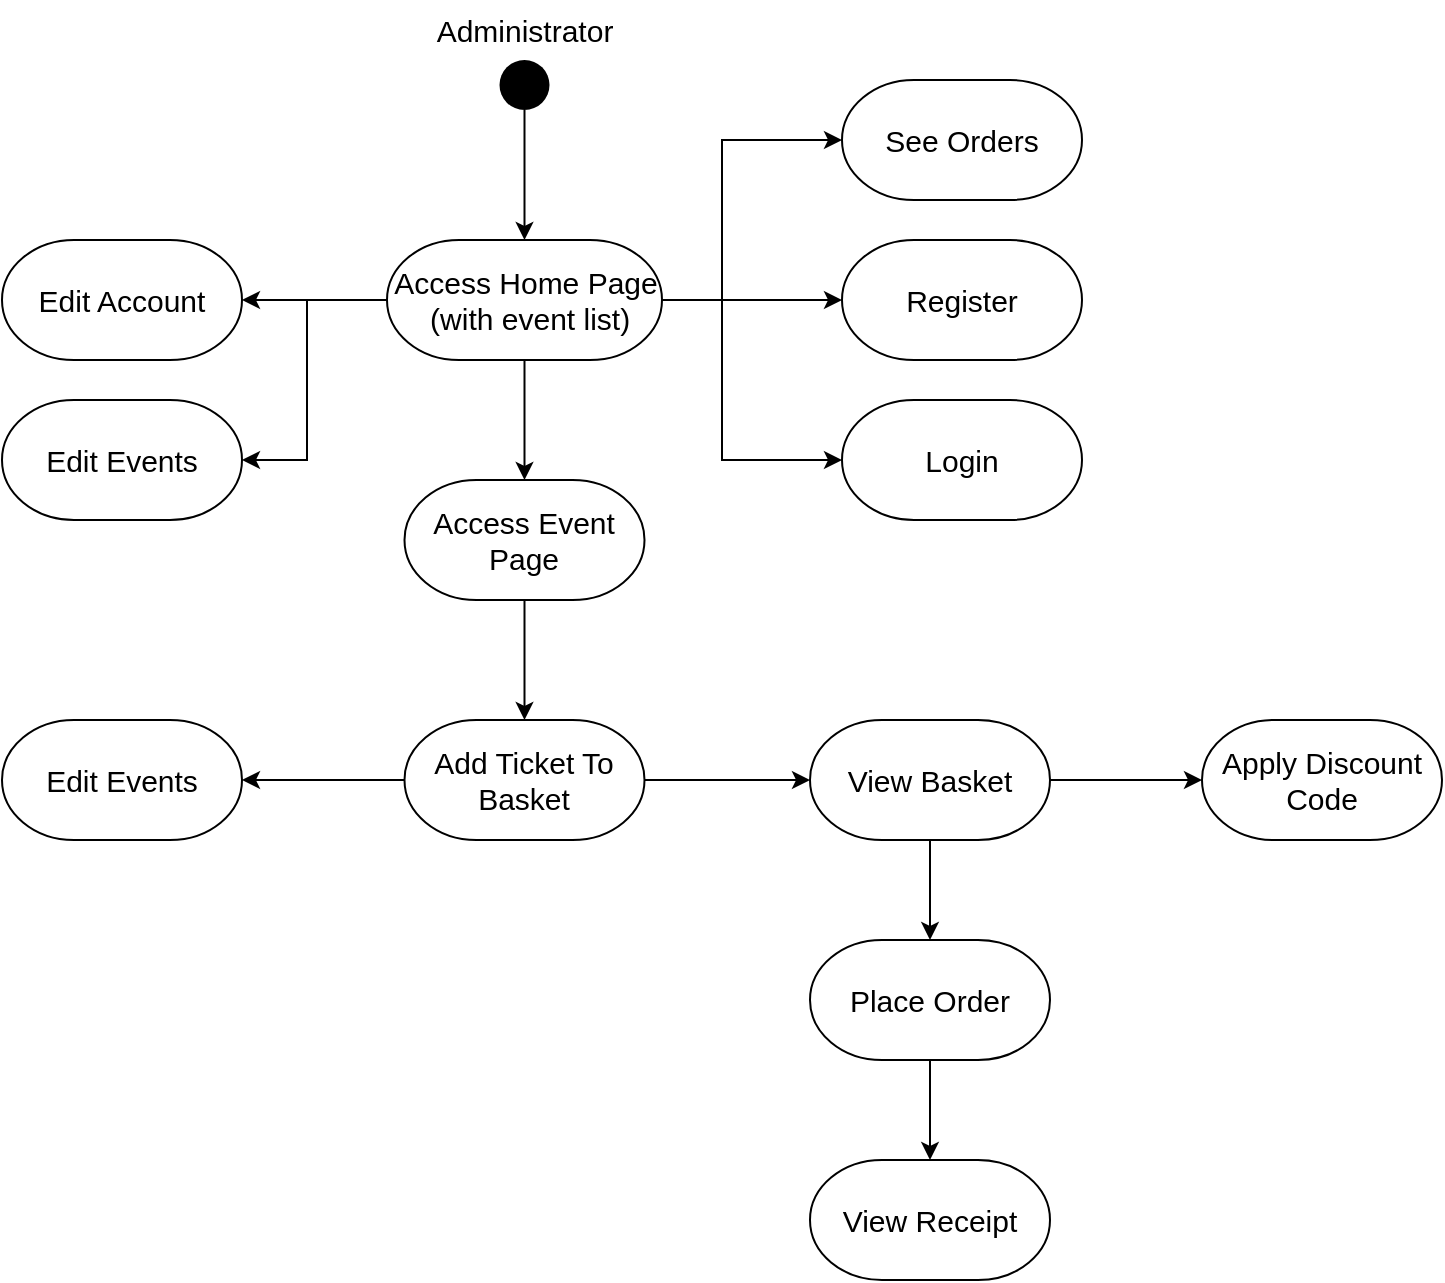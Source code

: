 <mxfile version="22.1.7" type="device">
  <diagram id="C5RBs43oDa-KdzZeNtuy" name="Page-1">
    <mxGraphModel dx="2348" dy="838" grid="1" gridSize="10" guides="1" tooltips="1" connect="1" arrows="1" fold="1" page="1" pageScale="1" pageWidth="827" pageHeight="1169" math="0" shadow="0">
      <root>
        <mxCell id="WIyWlLk6GJQsqaUBKTNV-0" />
        <mxCell id="WIyWlLk6GJQsqaUBKTNV-1" parent="WIyWlLk6GJQsqaUBKTNV-0" />
        <mxCell id="4jiMCeP8UoX9Q4YugJub-33" value="&lt;font style=&quot;font-size: 15px;&quot;&gt;Access Home Page&lt;br&gt;&amp;nbsp;(with event list)&lt;/font&gt;" style="rounded=1;whiteSpace=wrap;html=1;arcSize=60;imageHeight=24;" vertex="1" parent="WIyWlLk6GJQsqaUBKTNV-1">
          <mxGeometry x="142.5" y="140" width="137.5" height="60" as="geometry" />
        </mxCell>
        <mxCell id="4jiMCeP8UoX9Q4YugJub-37" value="" style="shape=ellipse;fillColor=#000000;strokeColor=none;html=1;sketch=0;" vertex="1" parent="WIyWlLk6GJQsqaUBKTNV-1">
          <mxGeometry x="198.75" y="50" width="25" height="25" as="geometry" />
        </mxCell>
        <mxCell id="4jiMCeP8UoX9Q4YugJub-39" value="" style="endArrow=classic;html=1;rounded=0;" edge="1" parent="WIyWlLk6GJQsqaUBKTNV-1" source="4jiMCeP8UoX9Q4YugJub-37" target="4jiMCeP8UoX9Q4YugJub-33">
          <mxGeometry width="50" height="50" relative="1" as="geometry">
            <mxPoint x="390" y="240" as="sourcePoint" />
            <mxPoint x="440" y="190" as="targetPoint" />
          </mxGeometry>
        </mxCell>
        <mxCell id="4jiMCeP8UoX9Q4YugJub-40" value="&lt;span style=&quot;font-size: 15px;&quot;&gt;Access Event Page&lt;/span&gt;" style="rounded=1;whiteSpace=wrap;html=1;arcSize=60;imageHeight=24;" vertex="1" parent="WIyWlLk6GJQsqaUBKTNV-1">
          <mxGeometry x="151.25" y="260" width="120" height="60" as="geometry" />
        </mxCell>
        <mxCell id="4jiMCeP8UoX9Q4YugJub-41" value="" style="endArrow=classic;html=1;rounded=0;" edge="1" parent="WIyWlLk6GJQsqaUBKTNV-1" source="4jiMCeP8UoX9Q4YugJub-33" target="4jiMCeP8UoX9Q4YugJub-40">
          <mxGeometry width="50" height="50" relative="1" as="geometry">
            <mxPoint x="330" y="257.5" as="sourcePoint" />
            <mxPoint x="330" y="322.5" as="targetPoint" />
          </mxGeometry>
        </mxCell>
        <mxCell id="4jiMCeP8UoX9Q4YugJub-42" value="&lt;span style=&quot;font-size: 15px;&quot;&gt;Login&lt;/span&gt;" style="rounded=1;whiteSpace=wrap;html=1;arcSize=60;imageHeight=24;" vertex="1" parent="WIyWlLk6GJQsqaUBKTNV-1">
          <mxGeometry x="370" y="220" width="120" height="60" as="geometry" />
        </mxCell>
        <mxCell id="4jiMCeP8UoX9Q4YugJub-43" value="&lt;span style=&quot;font-size: 15px;&quot;&gt;Register&lt;/span&gt;" style="rounded=1;whiteSpace=wrap;html=1;arcSize=60;imageHeight=24;" vertex="1" parent="WIyWlLk6GJQsqaUBKTNV-1">
          <mxGeometry x="370" y="140" width="120" height="60" as="geometry" />
        </mxCell>
        <mxCell id="4jiMCeP8UoX9Q4YugJub-44" value="" style="endArrow=classic;html=1;rounded=0;" edge="1" parent="WIyWlLk6GJQsqaUBKTNV-1" target="4jiMCeP8UoX9Q4YugJub-64">
          <mxGeometry width="50" height="50" relative="1" as="geometry">
            <mxPoint x="142.5" y="170" as="sourcePoint" />
            <mxPoint x="52.5" y="250" as="targetPoint" />
            <Array as="points">
              <mxPoint x="102.5" y="170" />
              <mxPoint x="102.5" y="240" />
              <mxPoint x="102.5" y="250" />
            </Array>
          </mxGeometry>
        </mxCell>
        <mxCell id="4jiMCeP8UoX9Q4YugJub-45" value="" style="endArrow=classic;html=1;rounded=0;" edge="1" parent="WIyWlLk6GJQsqaUBKTNV-1" source="4jiMCeP8UoX9Q4YugJub-33" target="4jiMCeP8UoX9Q4YugJub-43">
          <mxGeometry width="50" height="50" relative="1" as="geometry">
            <mxPoint x="310" y="290" as="sourcePoint" />
            <mxPoint x="390" y="301" as="targetPoint" />
          </mxGeometry>
        </mxCell>
        <mxCell id="4jiMCeP8UoX9Q4YugJub-47" value="" style="endArrow=classic;html=1;rounded=0;" edge="1" parent="WIyWlLk6GJQsqaUBKTNV-1" source="4jiMCeP8UoX9Q4YugJub-40" target="4jiMCeP8UoX9Q4YugJub-48">
          <mxGeometry width="50" height="50" relative="1" as="geometry">
            <mxPoint x="354" y="340" as="sourcePoint" />
            <mxPoint x="354" y="400" as="targetPoint" />
          </mxGeometry>
        </mxCell>
        <mxCell id="4jiMCeP8UoX9Q4YugJub-48" value="&lt;span style=&quot;font-size: 15px;&quot;&gt;Add Ticket To Basket&lt;/span&gt;" style="rounded=1;whiteSpace=wrap;html=1;arcSize=60;imageHeight=24;" vertex="1" parent="WIyWlLk6GJQsqaUBKTNV-1">
          <mxGeometry x="151.25" y="380" width="120" height="60" as="geometry" />
        </mxCell>
        <mxCell id="4jiMCeP8UoX9Q4YugJub-49" value="&lt;span style=&quot;font-size: 15px;&quot;&gt;View Basket&lt;/span&gt;" style="rounded=1;whiteSpace=wrap;html=1;arcSize=60;imageHeight=24;" vertex="1" parent="WIyWlLk6GJQsqaUBKTNV-1">
          <mxGeometry x="354" y="380" width="120" height="60" as="geometry" />
        </mxCell>
        <mxCell id="4jiMCeP8UoX9Q4YugJub-50" value="" style="endArrow=classic;html=1;rounded=0;" edge="1" parent="WIyWlLk6GJQsqaUBKTNV-1" source="4jiMCeP8UoX9Q4YugJub-48" target="4jiMCeP8UoX9Q4YugJub-49">
          <mxGeometry width="50" height="50" relative="1" as="geometry">
            <mxPoint x="350" y="350" as="sourcePoint" />
            <mxPoint x="350" y="390" as="targetPoint" />
          </mxGeometry>
        </mxCell>
        <mxCell id="4jiMCeP8UoX9Q4YugJub-51" value="" style="endArrow=classic;html=1;rounded=0;" edge="1" parent="WIyWlLk6GJQsqaUBKTNV-1" source="4jiMCeP8UoX9Q4YugJub-49" target="4jiMCeP8UoX9Q4YugJub-52">
          <mxGeometry width="50" height="50" relative="1" as="geometry">
            <mxPoint x="230" y="500" as="sourcePoint" />
            <mxPoint x="313" y="500" as="targetPoint" />
          </mxGeometry>
        </mxCell>
        <mxCell id="4jiMCeP8UoX9Q4YugJub-52" value="&lt;span style=&quot;font-size: 15px;&quot;&gt;Place Order&lt;/span&gt;" style="rounded=1;whiteSpace=wrap;html=1;arcSize=60;imageHeight=24;" vertex="1" parent="WIyWlLk6GJQsqaUBKTNV-1">
          <mxGeometry x="354" y="490" width="120" height="60" as="geometry" />
        </mxCell>
        <mxCell id="4jiMCeP8UoX9Q4YugJub-54" value="" style="endArrow=classic;html=1;rounded=0;" edge="1" parent="WIyWlLk6GJQsqaUBKTNV-1" source="4jiMCeP8UoX9Q4YugJub-52" target="4jiMCeP8UoX9Q4YugJub-55">
          <mxGeometry width="50" height="50" relative="1" as="geometry">
            <mxPoint x="400" y="570" as="sourcePoint" />
            <mxPoint x="430" y="610" as="targetPoint" />
          </mxGeometry>
        </mxCell>
        <mxCell id="4jiMCeP8UoX9Q4YugJub-55" value="&lt;span style=&quot;font-size: 15px;&quot;&gt;View Receipt&lt;/span&gt;" style="rounded=1;whiteSpace=wrap;html=1;arcSize=60;imageHeight=24;" vertex="1" parent="WIyWlLk6GJQsqaUBKTNV-1">
          <mxGeometry x="354" y="600" width="120" height="60" as="geometry" />
        </mxCell>
        <mxCell id="4jiMCeP8UoX9Q4YugJub-56" value="" style="endArrow=classic;html=1;rounded=0;" edge="1" parent="WIyWlLk6GJQsqaUBKTNV-1" source="4jiMCeP8UoX9Q4YugJub-33" target="4jiMCeP8UoX9Q4YugJub-57">
          <mxGeometry width="50" height="50" relative="1" as="geometry">
            <mxPoint x="-10" y="210" as="sourcePoint" />
            <mxPoint x="70" y="233" as="targetPoint" />
          </mxGeometry>
        </mxCell>
        <mxCell id="4jiMCeP8UoX9Q4YugJub-57" value="&lt;span style=&quot;font-size: 15px;&quot;&gt;Edit Account&lt;/span&gt;" style="rounded=1;whiteSpace=wrap;html=1;arcSize=60;imageHeight=24;" vertex="1" parent="WIyWlLk6GJQsqaUBKTNV-1">
          <mxGeometry x="-50" y="140" width="120" height="60" as="geometry" />
        </mxCell>
        <mxCell id="4jiMCeP8UoX9Q4YugJub-59" value="&lt;font style=&quot;font-size: 15px;&quot;&gt;Administrator&lt;/font&gt;" style="text;html=1;align=center;verticalAlign=middle;resizable=0;points=[];autosize=1;strokeColor=none;fillColor=none;" vertex="1" parent="WIyWlLk6GJQsqaUBKTNV-1">
          <mxGeometry x="156.25" y="20" width="110" height="30" as="geometry" />
        </mxCell>
        <mxCell id="4jiMCeP8UoX9Q4YugJub-60" value="&lt;span style=&quot;font-size: 15px;&quot;&gt;Apply Discount Code&lt;/span&gt;" style="rounded=1;whiteSpace=wrap;html=1;arcSize=60;imageHeight=24;" vertex="1" parent="WIyWlLk6GJQsqaUBKTNV-1">
          <mxGeometry x="550" y="380" width="120" height="60" as="geometry" />
        </mxCell>
        <mxCell id="4jiMCeP8UoX9Q4YugJub-63" value="" style="endArrow=classic;html=1;rounded=0;" edge="1" parent="WIyWlLk6GJQsqaUBKTNV-1" source="4jiMCeP8UoX9Q4YugJub-49" target="4jiMCeP8UoX9Q4YugJub-60">
          <mxGeometry width="50" height="50" relative="1" as="geometry">
            <mxPoint x="490" y="350" as="sourcePoint" />
            <mxPoint x="573" y="350" as="targetPoint" />
          </mxGeometry>
        </mxCell>
        <mxCell id="4jiMCeP8UoX9Q4YugJub-64" value="&lt;span style=&quot;font-size: 15px;&quot;&gt;Edit Events&lt;/span&gt;" style="rounded=1;whiteSpace=wrap;html=1;arcSize=60;imageHeight=24;" vertex="1" parent="WIyWlLk6GJQsqaUBKTNV-1">
          <mxGeometry x="-50" y="220" width="120" height="60" as="geometry" />
        </mxCell>
        <mxCell id="4jiMCeP8UoX9Q4YugJub-67" value="" style="endArrow=classic;html=1;rounded=0;" edge="1" parent="WIyWlLk6GJQsqaUBKTNV-1">
          <mxGeometry width="50" height="50" relative="1" as="geometry">
            <mxPoint x="280" y="170" as="sourcePoint" />
            <mxPoint x="370" y="250" as="targetPoint" />
            <Array as="points">
              <mxPoint x="310" y="170" />
              <mxPoint x="310" y="240" />
              <mxPoint x="310" y="250" />
            </Array>
          </mxGeometry>
        </mxCell>
        <mxCell id="4jiMCeP8UoX9Q4YugJub-68" value="&lt;span style=&quot;font-size: 15px;&quot;&gt;Edit Events&lt;/span&gt;" style="rounded=1;whiteSpace=wrap;html=1;arcSize=60;imageHeight=24;" vertex="1" parent="WIyWlLk6GJQsqaUBKTNV-1">
          <mxGeometry x="-50" y="380" width="120" height="60" as="geometry" />
        </mxCell>
        <mxCell id="4jiMCeP8UoX9Q4YugJub-70" value="" style="endArrow=classic;html=1;rounded=0;" edge="1" parent="WIyWlLk6GJQsqaUBKTNV-1" source="4jiMCeP8UoX9Q4YugJub-48" target="4jiMCeP8UoX9Q4YugJub-68">
          <mxGeometry width="50" height="50" relative="1" as="geometry">
            <mxPoint x="40" y="519.5" as="sourcePoint" />
            <mxPoint x="123" y="519.5" as="targetPoint" />
          </mxGeometry>
        </mxCell>
        <mxCell id="4jiMCeP8UoX9Q4YugJub-71" value="&lt;span style=&quot;font-size: 15px;&quot;&gt;See Orders&lt;/span&gt;" style="rounded=1;whiteSpace=wrap;html=1;arcSize=60;imageHeight=24;" vertex="1" parent="WIyWlLk6GJQsqaUBKTNV-1">
          <mxGeometry x="370" y="60" width="120" height="60" as="geometry" />
        </mxCell>
        <mxCell id="4jiMCeP8UoX9Q4YugJub-72" value="" style="endArrow=classic;html=1;rounded=0;" edge="1" parent="WIyWlLk6GJQsqaUBKTNV-1" source="4jiMCeP8UoX9Q4YugJub-33" target="4jiMCeP8UoX9Q4YugJub-71">
          <mxGeometry width="50" height="50" relative="1" as="geometry">
            <mxPoint x="190" y="540" as="sourcePoint" />
            <mxPoint x="130" y="570" as="targetPoint" />
            <Array as="points">
              <mxPoint x="310" y="170" />
              <mxPoint x="310" y="90" />
            </Array>
          </mxGeometry>
        </mxCell>
      </root>
    </mxGraphModel>
  </diagram>
</mxfile>
